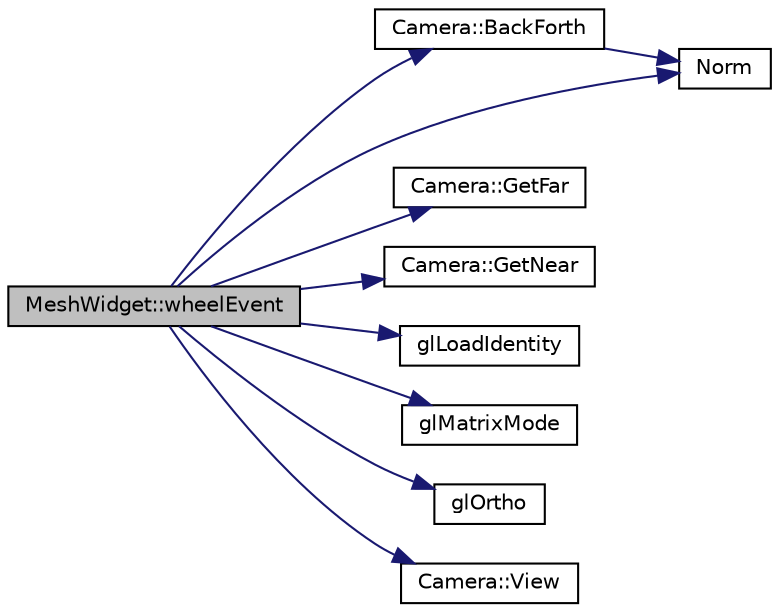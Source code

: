 digraph "MeshWidget::wheelEvent"
{
 // LATEX_PDF_SIZE
  edge [fontname="Helvetica",fontsize="10",labelfontname="Helvetica",labelfontsize="10"];
  node [fontname="Helvetica",fontsize="10",shape=record];
  rankdir="LR";
  Node1 [label="MeshWidget::wheelEvent",height=0.2,width=0.4,color="black", fillcolor="grey75", style="filled", fontcolor="black",tooltip="Process the mouse wheel events."];
  Node1 -> Node2 [color="midnightblue",fontsize="10",style="solid",fontname="Helvetica"];
  Node2 [label="Camera::BackForth",height=0.2,width=0.4,color="black", fillcolor="white", style="filled",URL="$class_camera.html#abcacfd88f089985e58a8e15e51f9fb62",tooltip="Moves the eye point towards or away from the look at point."];
  Node2 -> Node3 [color="midnightblue",fontsize="10",style="solid",fontname="Helvetica"];
  Node3 [label="Norm",height=0.2,width=0.4,color="black", fillcolor="white", style="filled",URL="$evector_8h.html#af90b4e3482e18ba87ba91dac37f85813",tooltip="Compute the Euclidean norm of a vector."];
  Node1 -> Node4 [color="midnightblue",fontsize="10",style="solid",fontname="Helvetica"];
  Node4 [label="Camera::GetFar",height=0.2,width=0.4,color="black", fillcolor="white", style="filled",URL="$class_camera.html#a683bba08362123673b442516c5019b6d",tooltip="Get the far distance."];
  Node1 -> Node5 [color="midnightblue",fontsize="10",style="solid",fontname="Helvetica"];
  Node5 [label="Camera::GetNear",height=0.2,width=0.4,color="black", fillcolor="white", style="filled",URL="$class_camera.html#a02dbeff88f9b733b2279fcac243c282c",tooltip="Get the near distance."];
  Node1 -> Node6 [color="midnightblue",fontsize="10",style="solid",fontname="Helvetica"];
  Node6 [label="glLoadIdentity",height=0.2,width=0.4,color="black", fillcolor="white", style="filled",URL="$_g_l_8h.html#ae4d8176aa24fe6d7afcad24d7e582bc6",tooltip=" "];
  Node1 -> Node7 [color="midnightblue",fontsize="10",style="solid",fontname="Helvetica"];
  Node7 [label="glMatrixMode",height=0.2,width=0.4,color="black", fillcolor="white", style="filled",URL="$_g_l_8h.html#abf278d4f613bc04bc94f8acea8f56f15",tooltip=" "];
  Node1 -> Node8 [color="midnightblue",fontsize="10",style="solid",fontname="Helvetica"];
  Node8 [label="glOrtho",height=0.2,width=0.4,color="black", fillcolor="white", style="filled",URL="$_g_l_8h.html#a4594f62a506347e3601bb057da595997",tooltip=" "];
  Node1 -> Node3 [color="midnightblue",fontsize="10",style="solid",fontname="Helvetica"];
  Node1 -> Node9 [color="midnightblue",fontsize="10",style="solid",fontname="Helvetica"];
  Node9 [label="Camera::View",height=0.2,width=0.4,color="black", fillcolor="white", style="filled",URL="$class_camera.html#ad9e3b1b70b5096493b417c0622c69612",tooltip="Returns the view direction."];
}
